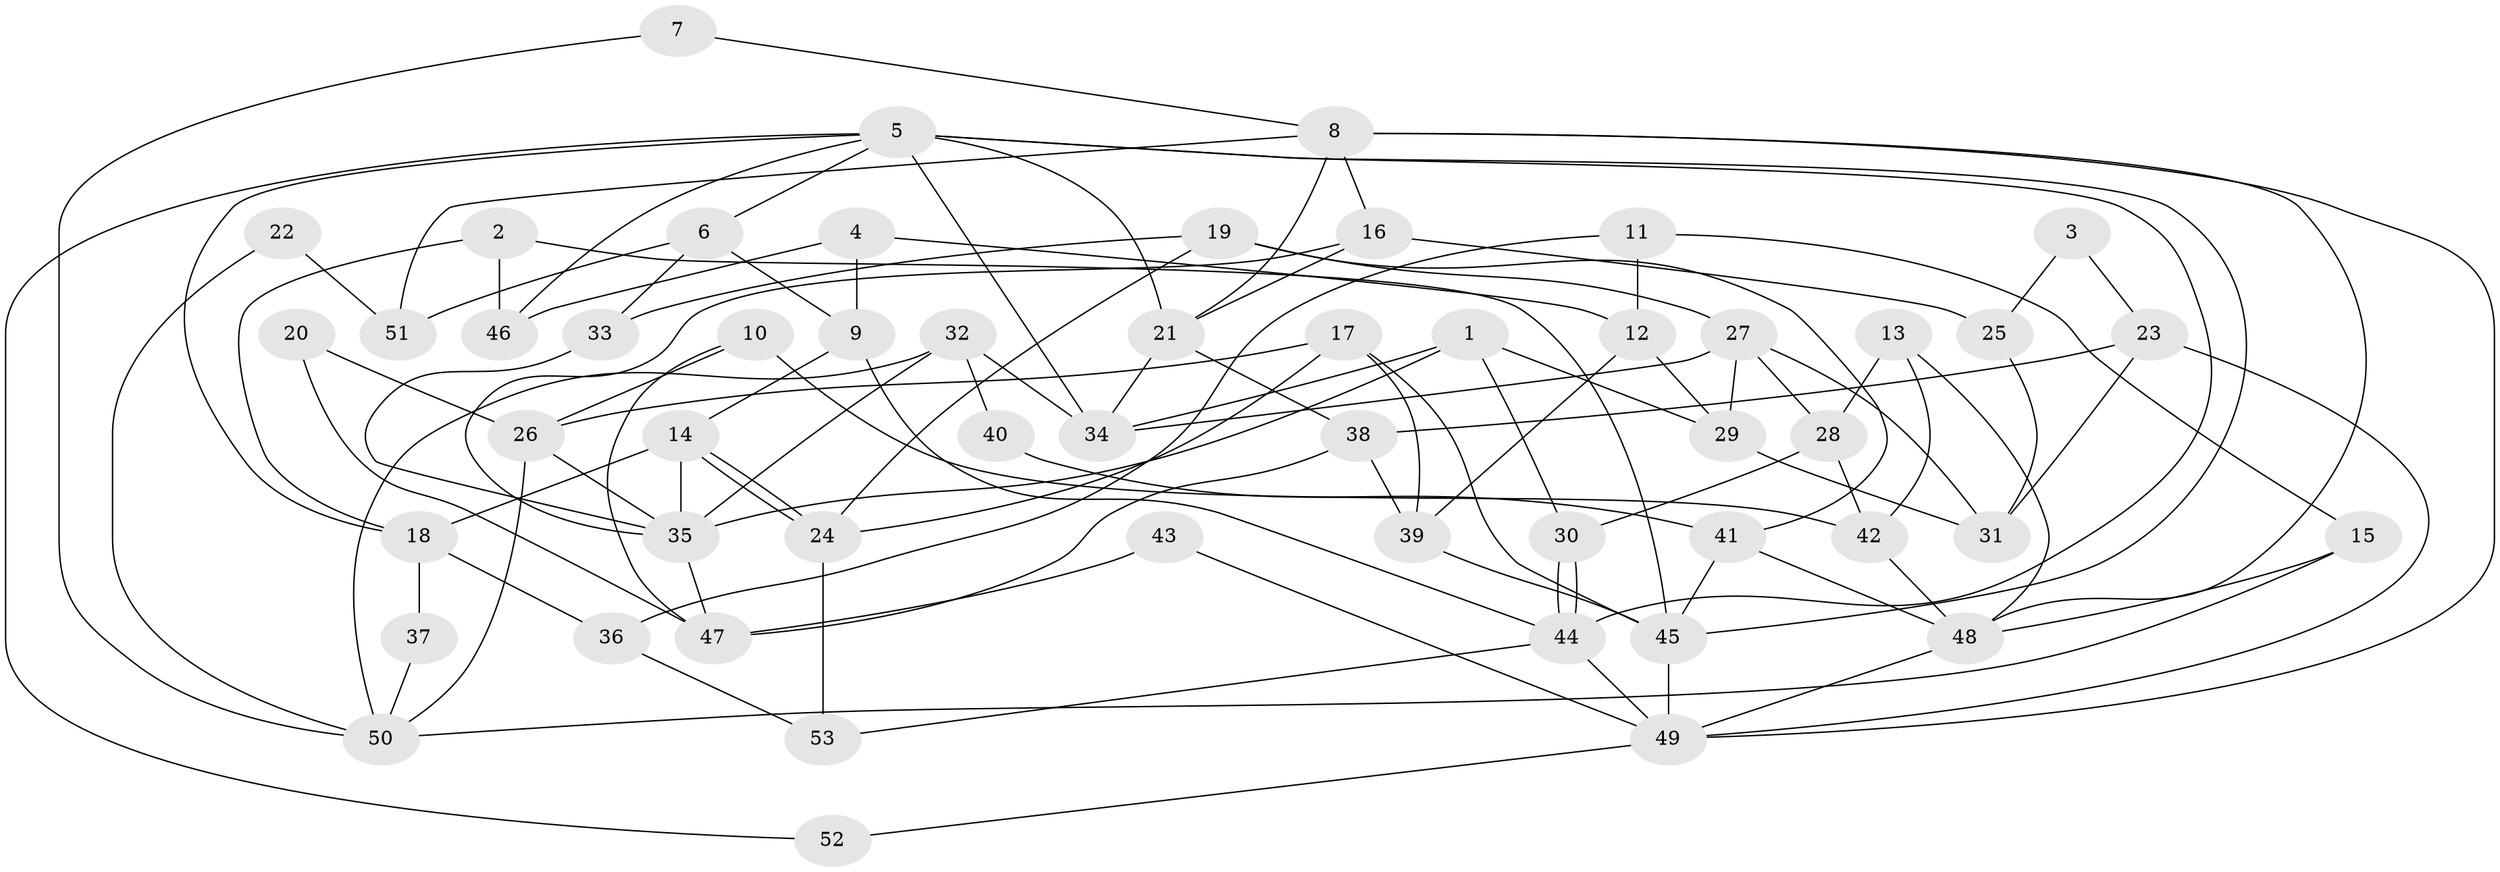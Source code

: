 // coarse degree distribution, {6: 0.15151515151515152, 3: 0.12121212121212122, 4: 0.18181818181818182, 10: 0.030303030303030304, 2: 0.15151515151515152, 5: 0.18181818181818182, 7: 0.15151515151515152, 11: 0.030303030303030304}
// Generated by graph-tools (version 1.1) at 2025/24/03/03/25 07:24:00]
// undirected, 53 vertices, 106 edges
graph export_dot {
graph [start="1"]
  node [color=gray90,style=filled];
  1;
  2;
  3;
  4;
  5;
  6;
  7;
  8;
  9;
  10;
  11;
  12;
  13;
  14;
  15;
  16;
  17;
  18;
  19;
  20;
  21;
  22;
  23;
  24;
  25;
  26;
  27;
  28;
  29;
  30;
  31;
  32;
  33;
  34;
  35;
  36;
  37;
  38;
  39;
  40;
  41;
  42;
  43;
  44;
  45;
  46;
  47;
  48;
  49;
  50;
  51;
  52;
  53;
  1 -- 34;
  1 -- 30;
  1 -- 29;
  1 -- 35;
  2 -- 45;
  2 -- 18;
  2 -- 46;
  3 -- 23;
  3 -- 25;
  4 -- 12;
  4 -- 46;
  4 -- 9;
  5 -- 34;
  5 -- 44;
  5 -- 6;
  5 -- 18;
  5 -- 21;
  5 -- 45;
  5 -- 46;
  5 -- 52;
  6 -- 9;
  6 -- 33;
  6 -- 51;
  7 -- 50;
  7 -- 8;
  8 -- 16;
  8 -- 49;
  8 -- 21;
  8 -- 48;
  8 -- 51;
  9 -- 14;
  9 -- 44;
  10 -- 42;
  10 -- 26;
  10 -- 47;
  11 -- 15;
  11 -- 36;
  11 -- 12;
  12 -- 29;
  12 -- 39;
  13 -- 48;
  13 -- 42;
  13 -- 28;
  14 -- 24;
  14 -- 24;
  14 -- 35;
  14 -- 18;
  15 -- 48;
  15 -- 50;
  16 -- 21;
  16 -- 35;
  16 -- 25;
  17 -- 45;
  17 -- 39;
  17 -- 24;
  17 -- 26;
  18 -- 36;
  18 -- 37;
  19 -- 24;
  19 -- 41;
  19 -- 27;
  19 -- 33;
  20 -- 26;
  20 -- 47;
  21 -- 34;
  21 -- 38;
  22 -- 51;
  22 -- 50;
  23 -- 49;
  23 -- 38;
  23 -- 31;
  24 -- 53;
  25 -- 31;
  26 -- 35;
  26 -- 50;
  27 -- 31;
  27 -- 28;
  27 -- 29;
  27 -- 34;
  28 -- 30;
  28 -- 42;
  29 -- 31;
  30 -- 44;
  30 -- 44;
  32 -- 35;
  32 -- 34;
  32 -- 40;
  32 -- 50;
  33 -- 35;
  35 -- 47;
  36 -- 53;
  37 -- 50;
  38 -- 47;
  38 -- 39;
  39 -- 45;
  40 -- 41;
  41 -- 48;
  41 -- 45;
  42 -- 48;
  43 -- 47;
  43 -- 49;
  44 -- 49;
  44 -- 53;
  45 -- 49;
  48 -- 49;
  49 -- 52;
}
